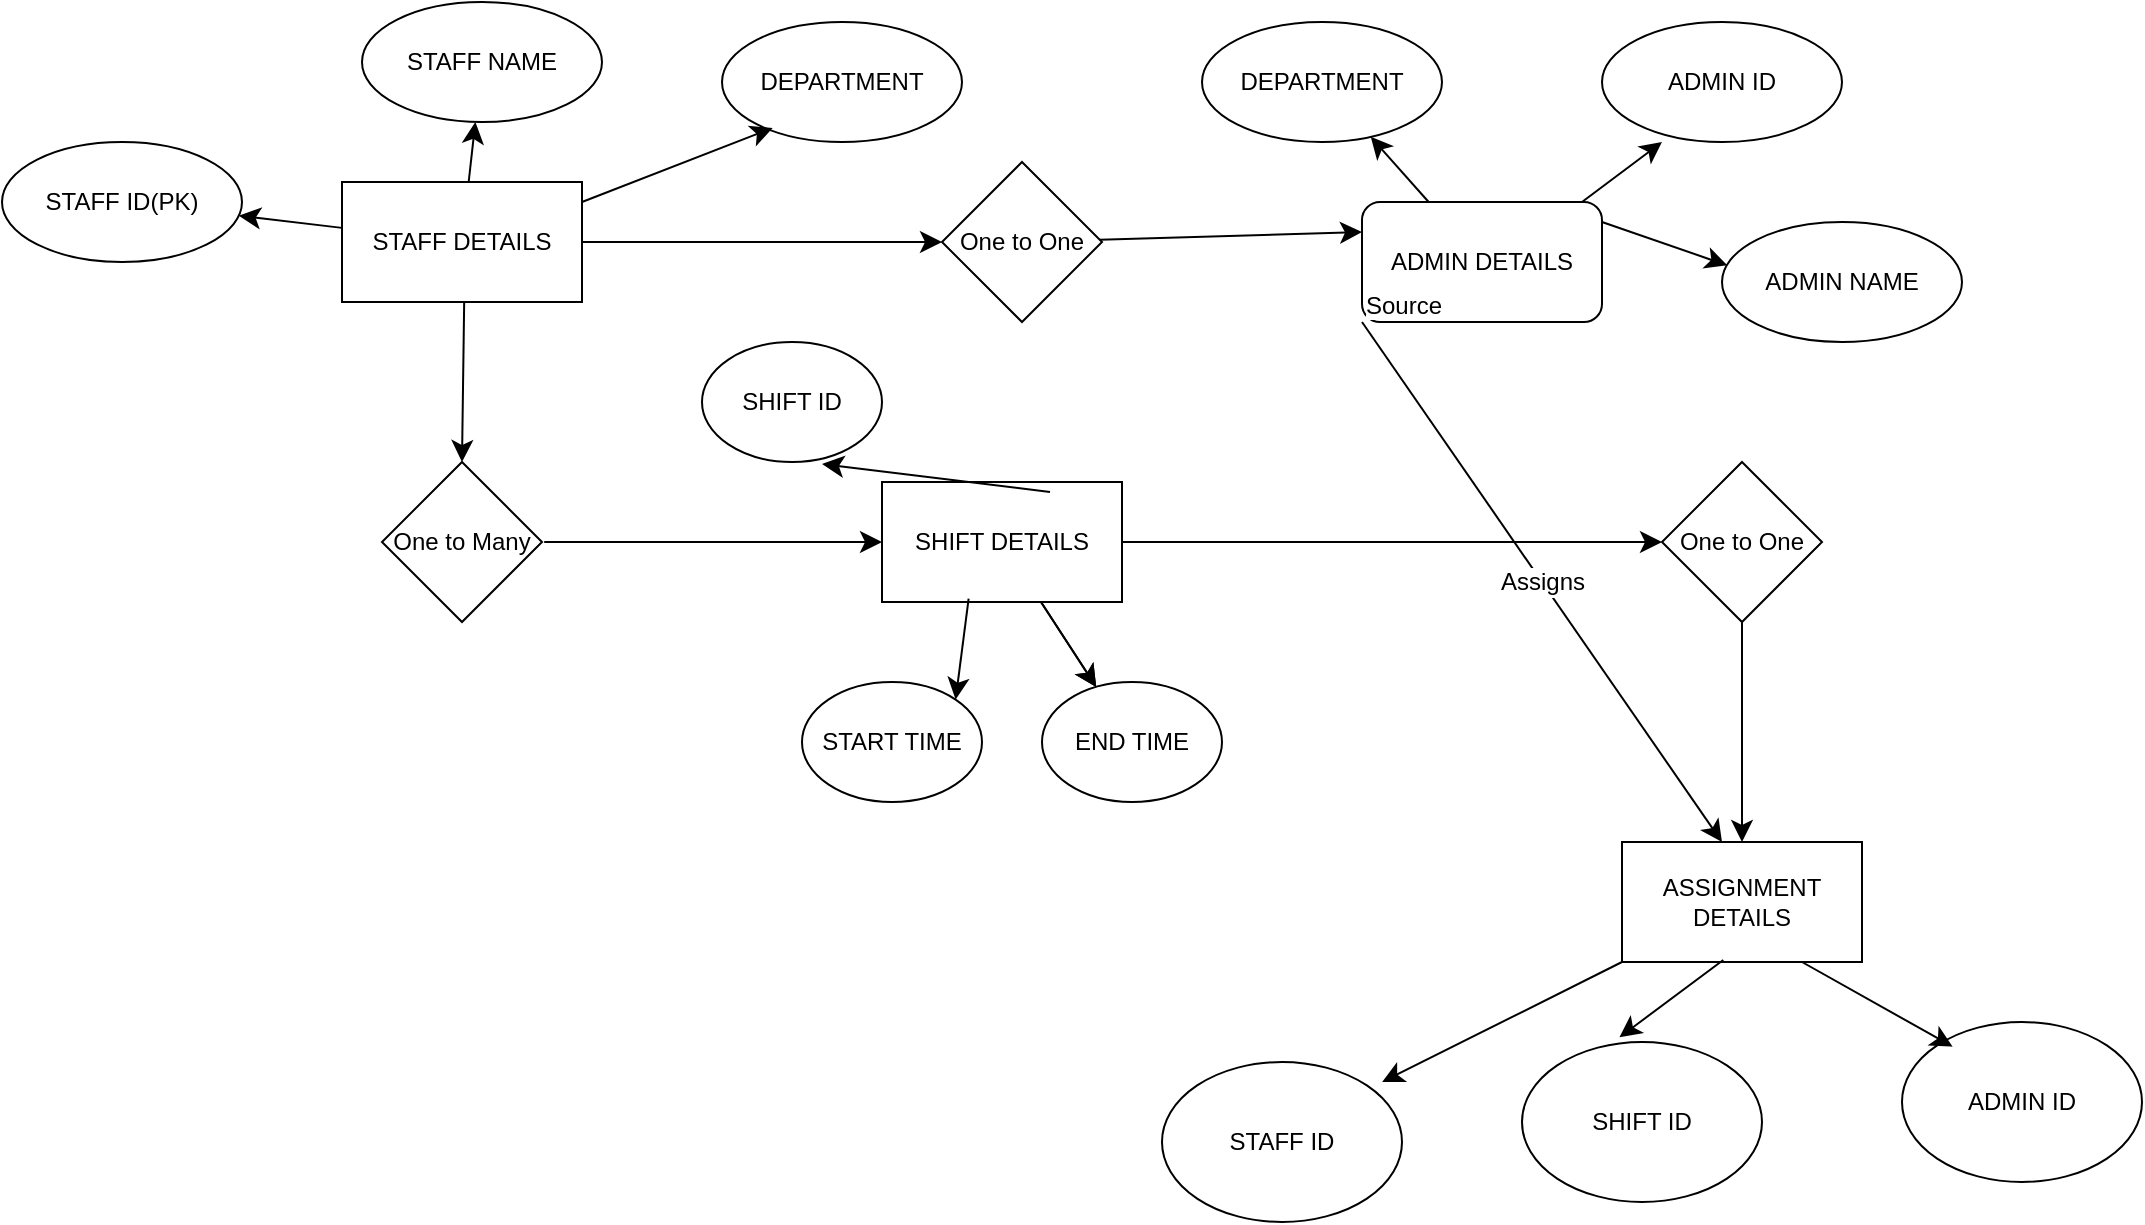 <mxfile version="24.7.1" type="device" pages="2">
  <diagram id="R2lEEEUBdFMjLlhIrx00" name="Page-1">
    <mxGraphModel dx="2207" dy="743" grid="1" gridSize="10" guides="1" tooltips="1" connect="1" arrows="1" fold="1" page="1" pageScale="1" pageWidth="850" pageHeight="1100" math="0" shadow="0" extFonts="Permanent Marker^https://fonts.googleapis.com/css?family=Permanent+Marker">
      <root>
        <mxCell id="0" />
        <mxCell id="1" parent="0" />
        <mxCell id="CTaRILC3Ur2w_jWTwv6U-32" value="" style="edgeStyle=none;curved=1;rounded=0;orthogonalLoop=1;jettySize=auto;html=1;fontSize=12;startSize=8;endSize=8;" edge="1" parent="1" source="CTaRILC3Ur2w_jWTwv6U-1" target="CTaRILC3Ur2w_jWTwv6U-21">
          <mxGeometry relative="1" as="geometry" />
        </mxCell>
        <mxCell id="CTaRILC3Ur2w_jWTwv6U-33" value="" style="edgeStyle=none;curved=1;rounded=0;orthogonalLoop=1;jettySize=auto;html=1;fontSize=12;startSize=8;endSize=8;" edge="1" parent="1" source="CTaRILC3Ur2w_jWTwv6U-1" target="CTaRILC3Ur2w_jWTwv6U-20">
          <mxGeometry relative="1" as="geometry" />
        </mxCell>
        <mxCell id="CTaRILC3Ur2w_jWTwv6U-1" value="STAFF DETAILS" style="rounded=0;whiteSpace=wrap;html=1;" vertex="1" parent="1">
          <mxGeometry x="100" y="130" width="120" height="60" as="geometry" />
        </mxCell>
        <mxCell id="CTaRILC3Ur2w_jWTwv6U-2" value="ASSIGNMENT DETAILS" style="rounded=0;whiteSpace=wrap;html=1;" vertex="1" parent="1">
          <mxGeometry x="740" y="460" width="120" height="60" as="geometry" />
        </mxCell>
        <mxCell id="CTaRILC3Ur2w_jWTwv6U-40" value="" style="edgeStyle=none;curved=1;rounded=0;orthogonalLoop=1;jettySize=auto;html=1;fontSize=12;startSize=8;endSize=8;" edge="1" parent="1" source="CTaRILC3Ur2w_jWTwv6U-3" target="CTaRILC3Ur2w_jWTwv6U-39">
          <mxGeometry relative="1" as="geometry" />
        </mxCell>
        <mxCell id="CTaRILC3Ur2w_jWTwv6U-41" value="" style="edgeStyle=none;curved=1;rounded=0;orthogonalLoop=1;jettySize=auto;html=1;fontSize=12;startSize=8;endSize=8;" edge="1" parent="1" source="CTaRILC3Ur2w_jWTwv6U-3" target="CTaRILC3Ur2w_jWTwv6U-39">
          <mxGeometry relative="1" as="geometry" />
        </mxCell>
        <mxCell id="CTaRILC3Ur2w_jWTwv6U-3" value="SHIFT DETAILS" style="rounded=0;whiteSpace=wrap;html=1;" vertex="1" parent="1">
          <mxGeometry x="370" y="280" width="120" height="60" as="geometry" />
        </mxCell>
        <mxCell id="CTaRILC3Ur2w_jWTwv6U-4" value="One to Many" style="rhombus;whiteSpace=wrap;html=1;" vertex="1" parent="1">
          <mxGeometry x="120" y="270" width="80" height="80" as="geometry" />
        </mxCell>
        <mxCell id="CTaRILC3Ur2w_jWTwv6U-12" value="" style="endArrow=classic;html=1;rounded=0;fontSize=12;startSize=8;endSize=8;curved=1;exitX=0.528;exitY=1.172;exitDx=0;exitDy=0;exitPerimeter=0;entryX=0.5;entryY=0;entryDx=0;entryDy=0;" edge="1" parent="1" target="CTaRILC3Ur2w_jWTwv6U-4">
          <mxGeometry width="50" height="50" relative="1" as="geometry">
            <mxPoint x="161.09" y="190.0" as="sourcePoint" />
            <mxPoint x="163" y="270" as="targetPoint" />
            <Array as="points" />
          </mxGeometry>
        </mxCell>
        <mxCell id="CTaRILC3Ur2w_jWTwv6U-13" value="" style="endArrow=classic;html=1;rounded=0;fontSize=12;startSize=8;endSize=8;curved=1;exitX=0.528;exitY=1.172;exitDx=0;exitDy=0;exitPerimeter=0;entryX=0;entryY=0.5;entryDx=0;entryDy=0;" edge="1" parent="1" target="CTaRILC3Ur2w_jWTwv6U-3">
          <mxGeometry width="50" height="50" relative="1" as="geometry">
            <mxPoint x="201.09" y="310.0" as="sourcePoint" />
            <mxPoint x="200" y="390" as="targetPoint" />
            <Array as="points" />
          </mxGeometry>
        </mxCell>
        <mxCell id="CTaRILC3Ur2w_jWTwv6U-15" value="One to One" style="rhombus;whiteSpace=wrap;html=1;" vertex="1" parent="1">
          <mxGeometry x="760" y="270" width="80" height="80" as="geometry" />
        </mxCell>
        <mxCell id="CTaRILC3Ur2w_jWTwv6U-16" value="" style="endArrow=classic;html=1;rounded=0;fontSize=12;startSize=8;endSize=8;curved=1;entryX=0;entryY=0.5;entryDx=0;entryDy=0;exitX=1;exitY=0.5;exitDx=0;exitDy=0;" edge="1" parent="1" source="CTaRILC3Ur2w_jWTwv6U-3" target="CTaRILC3Ur2w_jWTwv6U-15">
          <mxGeometry width="50" height="50" relative="1" as="geometry">
            <mxPoint x="400" y="310" as="sourcePoint" />
            <mxPoint x="450" y="260" as="targetPoint" />
          </mxGeometry>
        </mxCell>
        <mxCell id="CTaRILC3Ur2w_jWTwv6U-17" value="" style="endArrow=classic;html=1;rounded=0;fontSize=12;startSize=8;endSize=8;curved=1;entryX=0.5;entryY=0;entryDx=0;entryDy=0;exitX=0.5;exitY=1;exitDx=0;exitDy=0;" edge="1" parent="1" source="CTaRILC3Ur2w_jWTwv6U-15" target="CTaRILC3Ur2w_jWTwv6U-2">
          <mxGeometry width="50" height="50" relative="1" as="geometry">
            <mxPoint x="490" y="320" as="sourcePoint" />
            <mxPoint x="550" y="320" as="targetPoint" />
          </mxGeometry>
        </mxCell>
        <mxCell id="CTaRILC3Ur2w_jWTwv6U-28" value="" style="edgeStyle=none;curved=1;rounded=0;orthogonalLoop=1;jettySize=auto;html=1;fontSize=12;startSize=8;endSize=8;" edge="1" parent="1" source="CTaRILC3Ur2w_jWTwv6U-18" target="CTaRILC3Ur2w_jWTwv6U-24">
          <mxGeometry relative="1" as="geometry" />
        </mxCell>
        <mxCell id="CTaRILC3Ur2w_jWTwv6U-18" value="ADMIN DETAILS" style="rounded=1;whiteSpace=wrap;html=1;" vertex="1" parent="1">
          <mxGeometry x="610" y="140" width="120" height="60" as="geometry" />
        </mxCell>
        <mxCell id="CTaRILC3Ur2w_jWTwv6U-20" value="STAFF ID(PK)" style="ellipse;whiteSpace=wrap;html=1;" vertex="1" parent="1">
          <mxGeometry x="-70" y="110" width="120" height="60" as="geometry" />
        </mxCell>
        <mxCell id="CTaRILC3Ur2w_jWTwv6U-21" value="STAFF NAME" style="ellipse;whiteSpace=wrap;html=1;" vertex="1" parent="1">
          <mxGeometry x="110" y="40" width="120" height="60" as="geometry" />
        </mxCell>
        <mxCell id="CTaRILC3Ur2w_jWTwv6U-22" value="DEPARTMENT" style="ellipse;whiteSpace=wrap;html=1;" vertex="1" parent="1">
          <mxGeometry x="290" y="50" width="120" height="60" as="geometry" />
        </mxCell>
        <mxCell id="CTaRILC3Ur2w_jWTwv6U-23" value="ADMIN NAME" style="ellipse;whiteSpace=wrap;html=1;" vertex="1" parent="1">
          <mxGeometry x="790" y="150" width="120" height="60" as="geometry" />
        </mxCell>
        <mxCell id="CTaRILC3Ur2w_jWTwv6U-24" value="DEPARTMENT" style="ellipse;whiteSpace=wrap;html=1;" vertex="1" parent="1">
          <mxGeometry x="530" y="50" width="120" height="60" as="geometry" />
        </mxCell>
        <mxCell id="CTaRILC3Ur2w_jWTwv6U-25" value="ADMIN ID" style="ellipse;whiteSpace=wrap;html=1;" vertex="1" parent="1">
          <mxGeometry x="730" y="50" width="120" height="60" as="geometry" />
        </mxCell>
        <mxCell id="CTaRILC3Ur2w_jWTwv6U-26" value="" style="endArrow=classic;html=1;rounded=0;fontSize=12;startSize=8;endSize=8;curved=1;" edge="1" parent="1">
          <mxGeometry width="50" height="50" relative="1" as="geometry">
            <mxPoint x="720" y="140" as="sourcePoint" />
            <mxPoint x="760" y="110" as="targetPoint" />
          </mxGeometry>
        </mxCell>
        <mxCell id="CTaRILC3Ur2w_jWTwv6U-27" value="" style="endArrow=classic;html=1;rounded=0;fontSize=12;startSize=8;endSize=8;curved=1;entryX=0.022;entryY=0.361;entryDx=0;entryDy=0;entryPerimeter=0;" edge="1" parent="1" target="CTaRILC3Ur2w_jWTwv6U-23">
          <mxGeometry width="50" height="50" relative="1" as="geometry">
            <mxPoint x="730" y="150" as="sourcePoint" />
            <mxPoint x="770" y="120" as="targetPoint" />
          </mxGeometry>
        </mxCell>
        <mxCell id="CTaRILC3Ur2w_jWTwv6U-31" value="" style="endArrow=classic;html=1;rounded=0;fontSize=12;startSize=8;endSize=8;curved=1;entryX=0.211;entryY=0.883;entryDx=0;entryDy=0;entryPerimeter=0;" edge="1" parent="1" target="CTaRILC3Ur2w_jWTwv6U-22">
          <mxGeometry width="50" height="50" relative="1" as="geometry">
            <mxPoint x="220" y="140" as="sourcePoint" />
            <mxPoint x="290" y="110" as="targetPoint" />
          </mxGeometry>
        </mxCell>
        <mxCell id="CTaRILC3Ur2w_jWTwv6U-34" value="STAFF ID" style="ellipse;whiteSpace=wrap;html=1;" vertex="1" parent="1">
          <mxGeometry x="510" y="570" width="120" height="80" as="geometry" />
        </mxCell>
        <mxCell id="CTaRILC3Ur2w_jWTwv6U-44" value="" style="edgeStyle=none;curved=1;rounded=0;orthogonalLoop=1;jettySize=auto;html=1;fontSize=12;startSize=8;endSize=8;exitX=0.7;exitY=0.083;exitDx=0;exitDy=0;exitPerimeter=0;entryX=0.667;entryY=1.017;entryDx=0;entryDy=0;entryPerimeter=0;" edge="1" parent="1" source="CTaRILC3Ur2w_jWTwv6U-3" target="CTaRILC3Ur2w_jWTwv6U-35">
          <mxGeometry relative="1" as="geometry" />
        </mxCell>
        <mxCell id="CTaRILC3Ur2w_jWTwv6U-35" value="SHIFT ID" style="ellipse;whiteSpace=wrap;html=1;" vertex="1" parent="1">
          <mxGeometry x="280" y="210" width="90" height="60" as="geometry" />
        </mxCell>
        <mxCell id="CTaRILC3Ur2w_jWTwv6U-49" value="" style="edgeStyle=none;curved=1;rounded=0;orthogonalLoop=1;jettySize=auto;html=1;fontSize=12;startSize=8;endSize=8;exitX=0.422;exitY=0.983;exitDx=0;exitDy=0;exitPerimeter=0;entryX=0.406;entryY=-0.029;entryDx=0;entryDy=0;entryPerimeter=0;" edge="1" parent="1" source="CTaRILC3Ur2w_jWTwv6U-2" target="CTaRILC3Ur2w_jWTwv6U-36">
          <mxGeometry relative="1" as="geometry">
            <mxPoint x="593" y="560" as="sourcePoint" />
          </mxGeometry>
        </mxCell>
        <mxCell id="CTaRILC3Ur2w_jWTwv6U-36" value="SHIFT ID" style="ellipse;whiteSpace=wrap;html=1;" vertex="1" parent="1">
          <mxGeometry x="690" y="560" width="120" height="80" as="geometry" />
        </mxCell>
        <mxCell id="CTaRILC3Ur2w_jWTwv6U-37" value="ADMIN ID" style="ellipse;whiteSpace=wrap;html=1;" vertex="1" parent="1">
          <mxGeometry x="880" y="550" width="120" height="80" as="geometry" />
        </mxCell>
        <mxCell id="CTaRILC3Ur2w_jWTwv6U-42" value="" style="edgeStyle=none;curved=1;rounded=0;orthogonalLoop=1;jettySize=auto;html=1;fontSize=12;startSize=8;endSize=8;entryX=1;entryY=0;entryDx=0;entryDy=0;exitX=0.361;exitY=0.972;exitDx=0;exitDy=0;exitPerimeter=0;" edge="1" parent="1" source="CTaRILC3Ur2w_jWTwv6U-3" target="CTaRILC3Ur2w_jWTwv6U-38">
          <mxGeometry relative="1" as="geometry" />
        </mxCell>
        <mxCell id="CTaRILC3Ur2w_jWTwv6U-38" value="START TIME" style="ellipse;whiteSpace=wrap;html=1;" vertex="1" parent="1">
          <mxGeometry x="330" y="380" width="90" height="60" as="geometry" />
        </mxCell>
        <mxCell id="CTaRILC3Ur2w_jWTwv6U-39" value="END TIME" style="ellipse;whiteSpace=wrap;html=1;" vertex="1" parent="1">
          <mxGeometry x="450" y="380" width="90" height="60" as="geometry" />
        </mxCell>
        <mxCell id="CTaRILC3Ur2w_jWTwv6U-46" value="" style="endArrow=classic;html=1;rounded=0;fontSize=12;startSize=8;endSize=8;curved=1;exitX=0;exitY=1;exitDx=0;exitDy=0;" edge="1" parent="1" source="CTaRILC3Ur2w_jWTwv6U-18">
          <mxGeometry relative="1" as="geometry">
            <mxPoint x="250" y="280" as="sourcePoint" />
            <mxPoint x="790" y="460" as="targetPoint" />
          </mxGeometry>
        </mxCell>
        <mxCell id="CTaRILC3Ur2w_jWTwv6U-47" value="Assigns" style="edgeLabel;resizable=0;html=1;fontSize=12;;align=center;verticalAlign=middle;" connectable="0" vertex="1" parent="CTaRILC3Ur2w_jWTwv6U-46">
          <mxGeometry relative="1" as="geometry" />
        </mxCell>
        <mxCell id="CTaRILC3Ur2w_jWTwv6U-48" value="Source" style="edgeLabel;resizable=0;html=1;fontSize=12;;align=left;verticalAlign=bottom;" connectable="0" vertex="1" parent="CTaRILC3Ur2w_jWTwv6U-46">
          <mxGeometry x="-1" relative="1" as="geometry" />
        </mxCell>
        <mxCell id="CTaRILC3Ur2w_jWTwv6U-50" value="" style="edgeStyle=none;curved=1;rounded=0;orthogonalLoop=1;jettySize=auto;html=1;fontSize=12;startSize=8;endSize=8;entryX=0.211;entryY=0.154;entryDx=0;entryDy=0;entryPerimeter=0;exitX=0.75;exitY=1;exitDx=0;exitDy=0;" edge="1" parent="1" source="CTaRILC3Ur2w_jWTwv6U-2" target="CTaRILC3Ur2w_jWTwv6U-37">
          <mxGeometry relative="1" as="geometry">
            <mxPoint x="623" y="529" as="sourcePoint" />
            <mxPoint x="595" y="530" as="targetPoint" />
          </mxGeometry>
        </mxCell>
        <mxCell id="CTaRILC3Ur2w_jWTwv6U-51" value="" style="edgeStyle=none;curved=1;rounded=0;orthogonalLoop=1;jettySize=auto;html=1;fontSize=12;startSize=8;endSize=8;entryX=0.917;entryY=0.125;entryDx=0;entryDy=0;entryPerimeter=0;exitX=0;exitY=1;exitDx=0;exitDy=0;" edge="1" parent="1" source="CTaRILC3Ur2w_jWTwv6U-2" target="CTaRILC3Ur2w_jWTwv6U-34">
          <mxGeometry relative="1" as="geometry">
            <mxPoint x="613" y="580" as="sourcePoint" />
            <mxPoint x="605" y="540" as="targetPoint" />
          </mxGeometry>
        </mxCell>
        <mxCell id="CTaRILC3Ur2w_jWTwv6U-53" value="" style="edgeStyle=none;curved=1;rounded=0;orthogonalLoop=1;jettySize=auto;html=1;fontSize=12;startSize=8;endSize=8;entryX=0;entryY=0.25;entryDx=0;entryDy=0;" edge="1" parent="1" source="CTaRILC3Ur2w_jWTwv6U-52" target="CTaRILC3Ur2w_jWTwv6U-18">
          <mxGeometry relative="1" as="geometry" />
        </mxCell>
        <mxCell id="CTaRILC3Ur2w_jWTwv6U-52" value="One to One" style="rhombus;whiteSpace=wrap;html=1;" vertex="1" parent="1">
          <mxGeometry x="400" y="120" width="80" height="80" as="geometry" />
        </mxCell>
        <mxCell id="CTaRILC3Ur2w_jWTwv6U-54" value="" style="endArrow=classic;html=1;rounded=0;fontSize=12;startSize=8;endSize=8;curved=1;exitX=1;exitY=0.5;exitDx=0;exitDy=0;entryX=0;entryY=0.5;entryDx=0;entryDy=0;" edge="1" parent="1" source="CTaRILC3Ur2w_jWTwv6U-1" target="CTaRILC3Ur2w_jWTwv6U-52">
          <mxGeometry width="50" height="50" relative="1" as="geometry">
            <mxPoint x="220" y="300" as="sourcePoint" />
            <mxPoint x="270" y="250" as="targetPoint" />
          </mxGeometry>
        </mxCell>
      </root>
    </mxGraphModel>
  </diagram>
  <diagram id="qNFUWZ11y9CzJUavoAzD" name="Page-2">
    <mxGraphModel dx="1418" dy="557" grid="0" gridSize="10" guides="1" tooltips="1" connect="1" arrows="1" fold="1" page="0" pageScale="1" pageWidth="827" pageHeight="1169" math="0" shadow="0">
      <root>
        <mxCell id="0" />
        <mxCell id="1" parent="0" />
        <mxCell id="Xp3G0Agn6b5BmKwedtrH-2" value="STAFF" style="shape=umlActor;verticalLabelPosition=bottom;verticalAlign=top;html=1;outlineConnect=0;" vertex="1" parent="1">
          <mxGeometry x="-124" y="153" width="30" height="60" as="geometry" />
        </mxCell>
        <mxCell id="Xp3G0Agn6b5BmKwedtrH-3" value="AUTHENTICATION" style="ellipse;whiteSpace=wrap;html=1;" vertex="1" parent="1">
          <mxGeometry x="86" width="134" height="68" as="geometry" />
        </mxCell>
        <mxCell id="Xp3G0Agn6b5BmKwedtrH-4" value="SHIFT ASSIGNMENT" style="ellipse;whiteSpace=wrap;html=1;" vertex="1" parent="1">
          <mxGeometry x="78" y="98" width="154" height="80" as="geometry" />
        </mxCell>
        <mxCell id="Xp3G0Agn6b5BmKwedtrH-5" value="REQUEST/EDIT SHIFTS" style="ellipse;whiteSpace=wrap;html=1;" vertex="1" parent="1">
          <mxGeometry x="80" y="218" width="154" height="80" as="geometry" />
        </mxCell>
        <mxCell id="Xp3G0Agn6b5BmKwedtrH-6" value="WORKING REPORT" style="ellipse;whiteSpace=wrap;html=1;" vertex="1" parent="1">
          <mxGeometry x="84" y="328" width="154" height="80" as="geometry" />
        </mxCell>
        <mxCell id="Xp3G0Agn6b5BmKwedtrH-7" value="Admin" style="shape=umlActor;verticalLabelPosition=bottom;verticalAlign=top;html=1;outlineConnect=0;" vertex="1" parent="1">
          <mxGeometry x="458" y="13" width="30" height="60" as="geometry" />
        </mxCell>
        <mxCell id="Xp3G0Agn6b5BmKwedtrH-8" value="" style="endArrow=classic;html=1;rounded=0;fontSize=12;startSize=8;endSize=8;curved=1;entryX=-0.01;entryY=0.799;entryDx=0;entryDy=0;entryPerimeter=0;" edge="1" parent="1" source="Xp3G0Agn6b5BmKwedtrH-2" target="Xp3G0Agn6b5BmKwedtrH-3">
          <mxGeometry width="50" height="50" relative="1" as="geometry">
            <mxPoint x="175" y="225" as="sourcePoint" />
            <mxPoint x="225" y="175" as="targetPoint" />
          </mxGeometry>
        </mxCell>
        <mxCell id="Xp3G0Agn6b5BmKwedtrH-9" value="DATABASE" style="shape=umlActor;verticalLabelPosition=bottom;verticalAlign=top;html=1;outlineConnect=0;" vertex="1" parent="1">
          <mxGeometry x="463" y="221" width="30" height="60" as="geometry" />
        </mxCell>
        <mxCell id="Xp3G0Agn6b5BmKwedtrH-11" value="" style="endArrow=classic;html=1;rounded=0;fontSize=12;startSize=8;endSize=8;curved=1;entryX=0;entryY=0.333;entryDx=0;entryDy=0;entryPerimeter=0;exitX=1;exitY=0.5;exitDx=0;exitDy=0;" edge="1" parent="1" source="Xp3G0Agn6b5BmKwedtrH-3" target="Xp3G0Agn6b5BmKwedtrH-9">
          <mxGeometry width="50" height="50" relative="1" as="geometry">
            <mxPoint x="175" y="225" as="sourcePoint" />
            <mxPoint x="225" y="175" as="targetPoint" />
          </mxGeometry>
        </mxCell>
        <mxCell id="Xp3G0Agn6b5BmKwedtrH-12" value="" style="endArrow=classic;html=1;rounded=0;fontSize=12;startSize=8;endSize=8;curved=1;exitX=0;exitY=0.333;exitDx=0;exitDy=0;exitPerimeter=0;" edge="1" parent="1" source="Xp3G0Agn6b5BmKwedtrH-7">
          <mxGeometry width="50" height="50" relative="1" as="geometry">
            <mxPoint x="170" y="88" as="sourcePoint" />
            <mxPoint x="220" y="38" as="targetPoint" />
          </mxGeometry>
        </mxCell>
        <mxCell id="Xp3G0Agn6b5BmKwedtrH-14" value="" style="endArrow=classic;html=1;rounded=0;fontSize=12;startSize=8;endSize=8;curved=1;entryX=1;entryY=0.5;entryDx=0;entryDy=0;exitX=0.5;exitY=0.5;exitDx=0;exitDy=0;exitPerimeter=0;" edge="1" parent="1" source="Xp3G0Agn6b5BmKwedtrH-7" target="Xp3G0Agn6b5BmKwedtrH-4">
          <mxGeometry width="50" height="50" relative="1" as="geometry">
            <mxPoint x="458" y="49" as="sourcePoint" />
            <mxPoint x="298" y="111" as="targetPoint" />
          </mxGeometry>
        </mxCell>
        <mxCell id="Xp3G0Agn6b5BmKwedtrH-15" value="" style="endArrow=classic;html=1;rounded=0;fontSize=12;startSize=8;endSize=8;curved=1;exitX=0.5;exitY=0.5;exitDx=0;exitDy=0;exitPerimeter=0;" edge="1" parent="1">
          <mxGeometry width="50" height="50" relative="1" as="geometry">
            <mxPoint x="78" y="139" as="sourcePoint" />
            <mxPoint x="-99" y="200" as="targetPoint" />
          </mxGeometry>
        </mxCell>
        <mxCell id="Xp3G0Agn6b5BmKwedtrH-16" value="" style="endArrow=classic;html=1;rounded=0;fontSize=12;startSize=8;endSize=8;curved=1;exitX=1;exitY=1;exitDx=0;exitDy=0;exitPerimeter=0;entryX=0;entryY=0.379;entryDx=0;entryDy=0;entryPerimeter=0;" edge="1" parent="1" source="Xp3G0Agn6b5BmKwedtrH-2" target="Xp3G0Agn6b5BmKwedtrH-5">
          <mxGeometry width="50" height="50" relative="1" as="geometry">
            <mxPoint x="248" y="161" as="sourcePoint" />
            <mxPoint x="298" y="111" as="targetPoint" />
          </mxGeometry>
        </mxCell>
        <mxCell id="Xp3G0Agn6b5BmKwedtrH-17" value="" style="endArrow=classic;html=1;rounded=0;fontSize=12;startSize=8;endSize=8;curved=1;entryX=0.5;entryY=0.5;entryDx=0;entryDy=0;exitX=0.965;exitY=0.313;exitDx=0;exitDy=0;exitPerimeter=0;entryPerimeter=0;" edge="1" parent="1" source="Xp3G0Agn6b5BmKwedtrH-5" target="Xp3G0Agn6b5BmKwedtrH-7">
          <mxGeometry width="50" height="50" relative="1" as="geometry">
            <mxPoint x="483" y="53" as="sourcePoint" />
            <mxPoint x="242" y="148" as="targetPoint" />
          </mxGeometry>
        </mxCell>
        <mxCell id="Xp3G0Agn6b5BmKwedtrH-18" value="" style="endArrow=classic;html=1;rounded=0;fontSize=12;startSize=8;endSize=8;curved=1;" edge="1" parent="1" source="Xp3G0Agn6b5BmKwedtrH-2" target="Xp3G0Agn6b5BmKwedtrH-6">
          <mxGeometry width="50" height="50" relative="1" as="geometry">
            <mxPoint x="248" y="161" as="sourcePoint" />
            <mxPoint x="298" y="111" as="targetPoint" />
          </mxGeometry>
        </mxCell>
        <mxCell id="Xp3G0Agn6b5BmKwedtrH-19" value="" style="endArrow=classic;html=1;rounded=0;fontSize=12;startSize=8;endSize=8;curved=1;" edge="1" parent="1" target="Xp3G0Agn6b5BmKwedtrH-9">
          <mxGeometry width="50" height="50" relative="1" as="geometry">
            <mxPoint x="232" y="358" as="sourcePoint" />
            <mxPoint x="440" y="501" as="targetPoint" />
          </mxGeometry>
        </mxCell>
      </root>
    </mxGraphModel>
  </diagram>
</mxfile>
